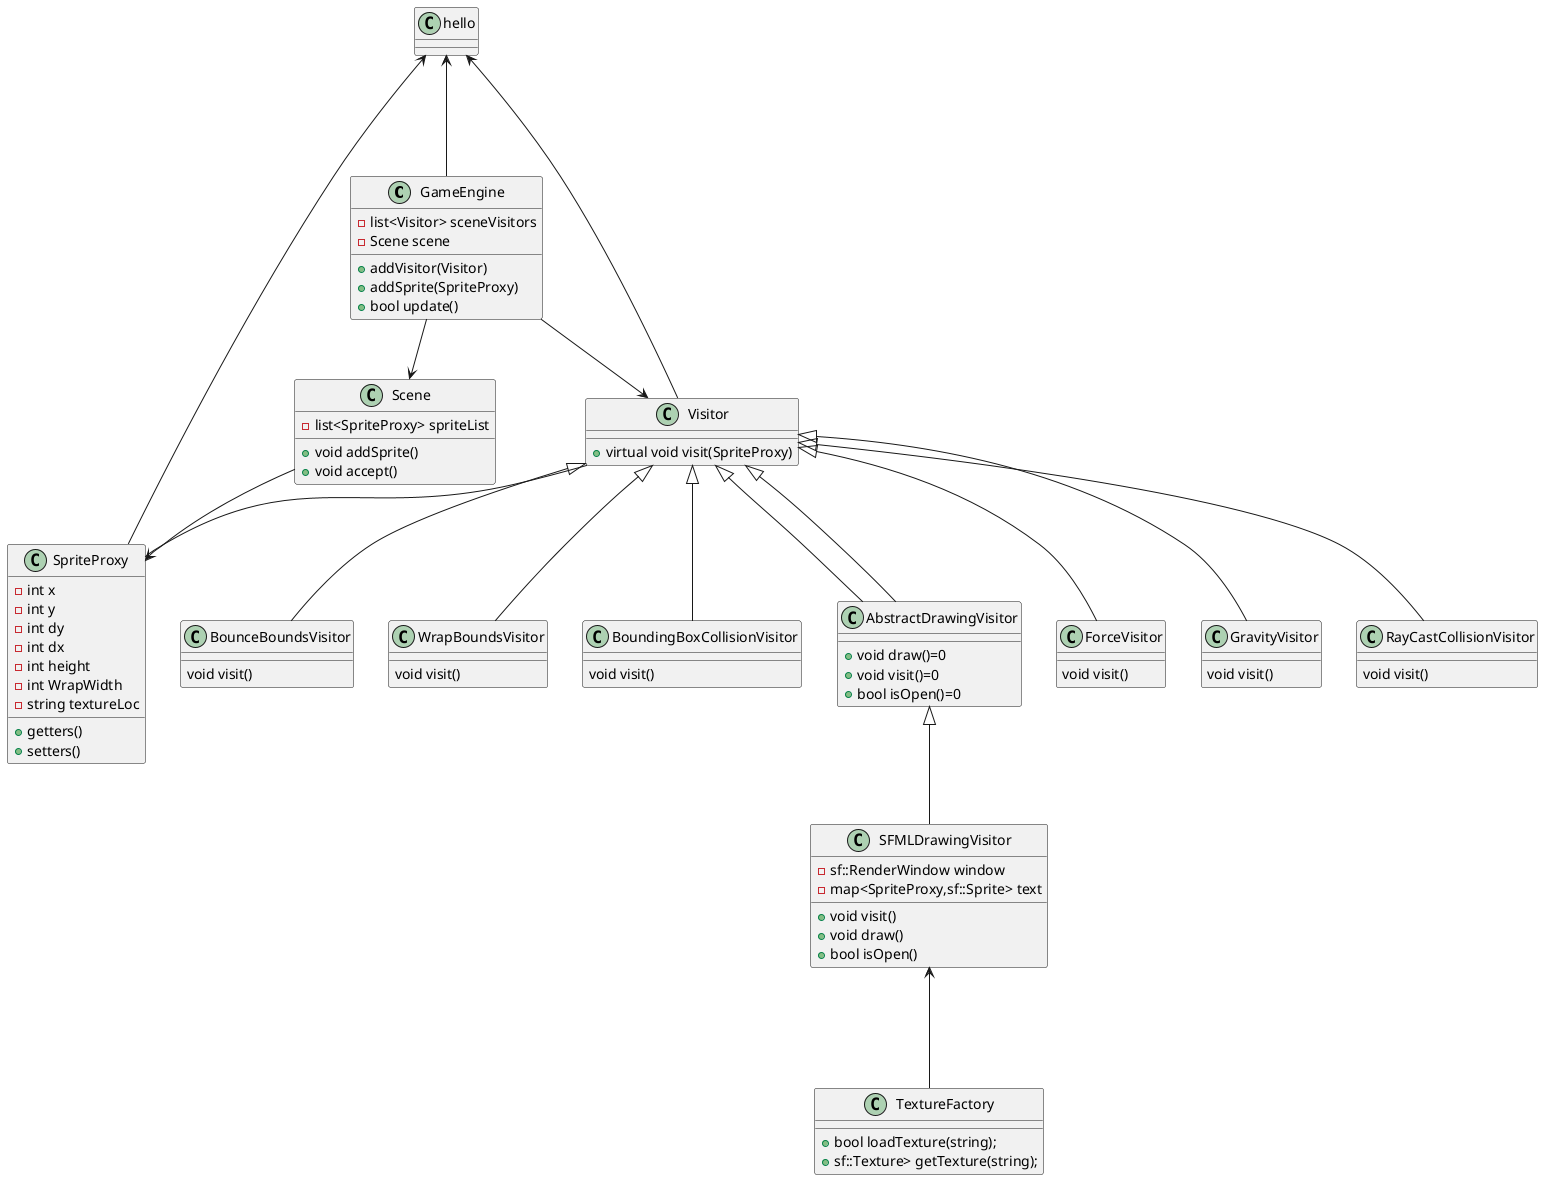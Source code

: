 @startuml FinalProject
class GameEngine {
    -list<Visitor> sceneVisitors
    -Scene scene
    +addVisitor(Visitor)
    +addSprite(SpriteProxy)
    +bool update()
}
class Scene{
    -list<SpriteProxy> spriteList
    +void addSprite()
    +void accept()
}
class TextureFactory{
        +bool loadTexture(string);
        +sf::Texture> getTexture(string);
}
class SpriteProxy{
    -int x
    -int y
    -int dy
    -int dx
    -int height
    -int WrapWidth
    -string textureLoc
    +getters()
    +setters()
}
class Visitor{
    +virtual void visit(SpriteProxy)
}
class BounceBoundsVisitor{
    void visit()
}
class WrapBoundsVisitor{
    void visit()
    }
class BoundingBoxCollisionVisitor{
    void visit()
    }
class AbstractDrawingVisitor{
    +void draw()=0
    +void visit()=0
    +bool isOpen()=0
}
class SFMLDrawingVisitor{
    -sf::RenderWindow window
    -map<SpriteProxy,sf::Sprite> text
    +void visit()
    +void draw()
    +bool isOpen()
    }
class ForceVisitor{
    void visit()
    }
class GravityVisitor{
    void visit()
    }
class RayCastCollisionVisitor{
    void visit()
    }
hello <--- GameEngine
hello <--- Visitor
hello <--- SpriteProxy
GameEngine --> Visitor
GameEngine --> Scene
Scene --> SpriteProxy
Visitor -- SpriteProxy
Visitor <|-- ForceVisitor
Visitor <|-- GravityVisitor
Visitor <|-- BounceBoundsVisitor
Visitor <|-- WrapBoundsVisitor
Visitor <|-- BoundingBoxCollisionVisitor
Visitor <|-- RayCastCollisionVisitor
Visitor <|-- AbstractDrawingVisitor
Visitor<|-- AbstractDrawingVisitor
AbstractDrawingVisitor <|-- SFMLDrawingVisitor
SFMLDrawingVisitor <--- TextureFactory
@enduml